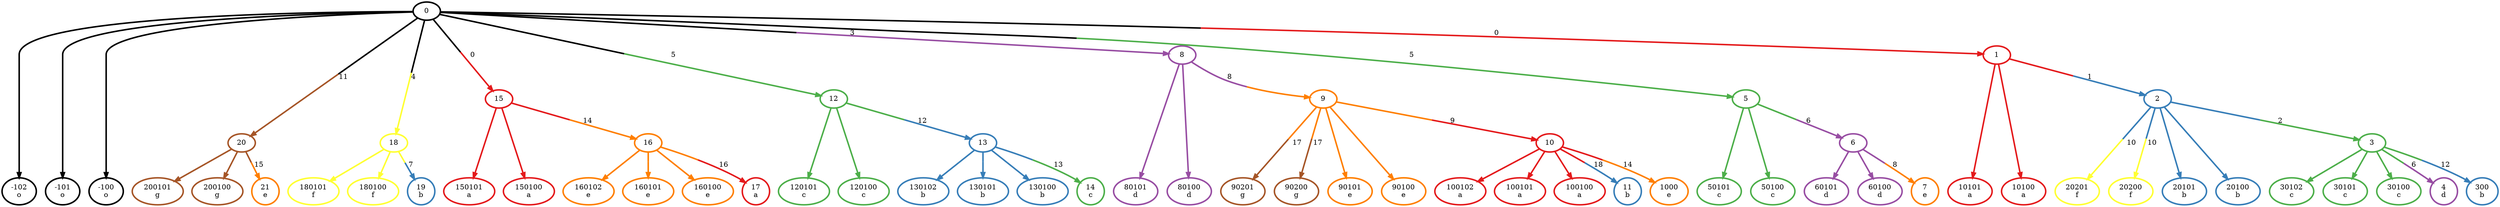 digraph T {
	{
		rank=same
		0 [penwidth=3,colorscheme=set19,color=5,label="160102\ne"]
		1 [penwidth=3,colorscheme=set19,color=5,label="160101\ne"]
		2 [penwidth=3,colorscheme=set19,color=5,label="160100\ne"]
		3 [penwidth=3,colorscheme=set19,color=1,label="17\na"]
		4 [penwidth=3,colorscheme=set19,color=2,label="130102\nb"]
		5 [penwidth=3,colorscheme=set19,color=2,label="130101\nb"]
		6 [penwidth=3,colorscheme=set19,color=2,label="130100\nb"]
		7 [penwidth=3,colorscheme=set19,color=3,label="14\nc"]
		8 [penwidth=3,colorscheme=set19,color=1,label="100102\na"]
		9 [penwidth=3,colorscheme=set19,color=1,label="100101\na"]
		10 [penwidth=3,colorscheme=set19,color=1,label="100100\na"]
		11 [penwidth=3,colorscheme=set19,color=2,label="11\nb"]
		12 [penwidth=3,colorscheme=set19,color=5,label="1000\ne"]
		13 [penwidth=3,colorscheme=set19,color=7,label="90201\ng"]
		14 [penwidth=3,colorscheme=set19,color=7,label="90200\ng"]
		15 [penwidth=3,colorscheme=set19,color=5,label="90101\ne"]
		16 [penwidth=3,colorscheme=set19,color=5,label="90100\ne"]
		17 [penwidth=3,colorscheme=set19,color=4,label="60101\nd"]
		18 [penwidth=3,colorscheme=set19,color=4,label="60100\nd"]
		19 [penwidth=3,colorscheme=set19,color=5,label="7\ne"]
		20 [penwidth=3,colorscheme=set19,color=3,label="30102\nc"]
		21 [penwidth=3,colorscheme=set19,color=3,label="30101\nc"]
		22 [penwidth=3,colorscheme=set19,color=3,label="30100\nc"]
		23 [penwidth=3,colorscheme=set19,color=4,label="4\nd"]
		24 [penwidth=3,colorscheme=set19,color=2,label="300\nb"]
		25 [penwidth=3,colorscheme=set19,color=6,label="20201\nf"]
		26 [penwidth=3,colorscheme=set19,color=6,label="20200\nf"]
		27 [penwidth=3,colorscheme=set19,color=2,label="20101\nb"]
		28 [penwidth=3,colorscheme=set19,color=2,label="20100\nb"]
		29 [penwidth=3,colorscheme=set19,color=7,label="200101\ng"]
		30 [penwidth=3,colorscheme=set19,color=7,label="200100\ng"]
		31 [penwidth=3,colorscheme=set19,color=5,label="21\ne"]
		32 [penwidth=3,colorscheme=set19,color=6,label="180101\nf"]
		33 [penwidth=3,colorscheme=set19,color=6,label="180100\nf"]
		34 [penwidth=3,colorscheme=set19,color=2,label="19\nb"]
		35 [penwidth=3,colorscheme=set19,color=1,label="150101\na"]
		36 [penwidth=3,colorscheme=set19,color=1,label="150100\na"]
		37 [penwidth=3,colorscheme=set19,color=3,label="120101\nc"]
		38 [penwidth=3,colorscheme=set19,color=3,label="120100\nc"]
		39 [penwidth=3,colorscheme=set19,color=4,label="80101\nd"]
		40 [penwidth=3,colorscheme=set19,color=4,label="80100\nd"]
		41 [penwidth=3,colorscheme=set19,color=3,label="50101\nc"]
		42 [penwidth=3,colorscheme=set19,color=3,label="50100\nc"]
		43 [penwidth=3,colorscheme=set19,color=1,label="10101\na"]
		44 [penwidth=3,colorscheme=set19,color=1,label="10100\na"]
		45 [penwidth=3,colorscheme=set19,color=11,label="-102\no"]
		46 [penwidth=3,colorscheme=set19,color=11,label="-101\no"]
		47 [penwidth=3,colorscheme=set19,color=11,label="-100\no"]
	}
	48 [penwidth=3,colorscheme=set19,color=5,label="16"]
	49 [penwidth=3,colorscheme=set19,color=2,label="13"]
	50 [penwidth=3,colorscheme=set19,color=1,label="10"]
	51 [penwidth=3,colorscheme=set19,color=5,label="9"]
	52 [penwidth=3,colorscheme=set19,color=4,label="6"]
	53 [penwidth=3,colorscheme=set19,color=3,label="3"]
	54 [penwidth=3,colorscheme=set19,color=2,label="2"]
	55 [penwidth=3,colorscheme=set19,color=7,label="20"]
	56 [penwidth=3,colorscheme=set19,color=6,label="18"]
	57 [penwidth=3,colorscheme=set19,color=1,label="15"]
	58 [penwidth=3,colorscheme=set19,color=3,label="12"]
	59 [penwidth=3,colorscheme=set19,color=4,label="8"]
	60 [penwidth=3,colorscheme=set19,color=3,label="5"]
	61 [penwidth=3,colorscheme=set19,color=1,label="1"]
	62 [penwidth=3,colorscheme=set19,color=11,label="0"]
	48 -> 0 [penwidth=3,colorscheme=set19,color="5;0.5:5"]
	48 -> 1 [penwidth=3,colorscheme=set19,color="5;0.5:5"]
	48 -> 2 [penwidth=3,colorscheme=set19,color="5;0.5:5"]
	48 -> 3 [penwidth=3,colorscheme=set19,color="5;0.5:1",label="16"]
	49 -> 4 [penwidth=3,colorscheme=set19,color="2;0.5:2"]
	49 -> 5 [penwidth=3,colorscheme=set19,color="2;0.5:2"]
	49 -> 6 [penwidth=3,colorscheme=set19,color="2;0.5:2"]
	49 -> 7 [penwidth=3,colorscheme=set19,color="2;0.5:3",label="13"]
	50 -> 8 [penwidth=3,colorscheme=set19,color="1;0.5:1"]
	50 -> 9 [penwidth=3,colorscheme=set19,color="1;0.5:1"]
	50 -> 10 [penwidth=3,colorscheme=set19,color="1;0.5:1"]
	50 -> 11 [penwidth=3,colorscheme=set19,color="1;0.5:2",label="18"]
	50 -> 12 [penwidth=3,colorscheme=set19,color="1;0.5:5",label="14"]
	51 -> 13 [penwidth=3,colorscheme=set19,color="5;0.5:7",label="17"]
	51 -> 14 [penwidth=3,colorscheme=set19,color="5;0.5:7",label="17"]
	51 -> 15 [penwidth=3,colorscheme=set19,color="5;0.5:5"]
	51 -> 16 [penwidth=3,colorscheme=set19,color="5;0.5:5"]
	51 -> 50 [penwidth=3,colorscheme=set19,color="5;0.5:1",label="9"]
	52 -> 17 [penwidth=3,colorscheme=set19,color="4;0.5:4"]
	52 -> 18 [penwidth=3,colorscheme=set19,color="4;0.5:4"]
	52 -> 19 [penwidth=3,colorscheme=set19,color="4;0.5:5",label="8"]
	53 -> 20 [penwidth=3,colorscheme=set19,color="3;0.5:3"]
	53 -> 21 [penwidth=3,colorscheme=set19,color="3;0.5:3"]
	53 -> 22 [penwidth=3,colorscheme=set19,color="3;0.5:3"]
	53 -> 23 [penwidth=3,colorscheme=set19,color="3;0.5:4",label="6"]
	53 -> 24 [penwidth=3,colorscheme=set19,color="3;0.5:2",label="12"]
	54 -> 25 [penwidth=3,colorscheme=set19,color="2;0.5:6",label="10"]
	54 -> 26 [penwidth=3,colorscheme=set19,color="2;0.5:6",label="10"]
	54 -> 27 [penwidth=3,colorscheme=set19,color="2;0.5:2"]
	54 -> 28 [penwidth=3,colorscheme=set19,color="2;0.5:2"]
	54 -> 53 [penwidth=3,colorscheme=set19,color="2;0.5:3",label="2"]
	55 -> 29 [penwidth=3,colorscheme=set19,color="7;0.5:7"]
	55 -> 30 [penwidth=3,colorscheme=set19,color="7;0.5:7"]
	55 -> 31 [penwidth=3,colorscheme=set19,color="7;0.5:5",label="15"]
	56 -> 32 [penwidth=3,colorscheme=set19,color="6;0.5:6"]
	56 -> 33 [penwidth=3,colorscheme=set19,color="6;0.5:6"]
	56 -> 34 [penwidth=3,colorscheme=set19,color="6;0.5:2",label="7"]
	57 -> 35 [penwidth=3,colorscheme=set19,color="1;0.5:1"]
	57 -> 36 [penwidth=3,colorscheme=set19,color="1;0.5:1"]
	57 -> 48 [penwidth=3,colorscheme=set19,color="1;0.5:5",label="14"]
	58 -> 37 [penwidth=3,colorscheme=set19,color="3;0.5:3"]
	58 -> 38 [penwidth=3,colorscheme=set19,color="3;0.5:3"]
	58 -> 49 [penwidth=3,colorscheme=set19,color="3;0.5:2",label="12"]
	59 -> 39 [penwidth=3,colorscheme=set19,color="4;0.5:4"]
	59 -> 40 [penwidth=3,colorscheme=set19,color="4;0.5:4"]
	59 -> 51 [penwidth=3,colorscheme=set19,color="4;0.5:5",label="8"]
	60 -> 41 [penwidth=3,colorscheme=set19,color="3;0.5:3"]
	60 -> 42 [penwidth=3,colorscheme=set19,color="3;0.5:3"]
	60 -> 52 [penwidth=3,colorscheme=set19,color="3;0.5:4",label="6"]
	61 -> 43 [penwidth=3,colorscheme=set19,color="1;0.5:1"]
	61 -> 44 [penwidth=3,colorscheme=set19,color="1;0.5:1"]
	61 -> 54 [penwidth=3,colorscheme=set19,color="1;0.5:2",label="1"]
	62 -> 45 [penwidth=3,colorscheme=set19,color="11;0.5:11"]
	62 -> 46 [penwidth=3,colorscheme=set19,color="11;0.5:11"]
	62 -> 47 [penwidth=3,colorscheme=set19,color="11;0.5:11"]
	62 -> 55 [penwidth=3,colorscheme=set19,color="11;0.5:7",label="11"]
	62 -> 56 [penwidth=3,colorscheme=set19,color="11;0.5:6",label="4"]
	62 -> 57 [penwidth=3,colorscheme=set19,color="11;0.5:1",label="0"]
	62 -> 58 [penwidth=3,colorscheme=set19,color="11;0.5:3",label="5"]
	62 -> 59 [penwidth=3,colorscheme=set19,color="11;0.5:4",label="3"]
	62 -> 60 [penwidth=3,colorscheme=set19,color="11;0.5:3",label="5"]
	62 -> 61 [penwidth=3,colorscheme=set19,color="11;0.5:1",label="0"]
}
